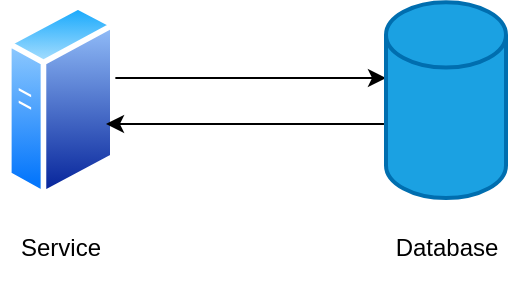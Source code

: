 <mxfile>
    <diagram id="boyMpV5TtTTq2nGW8x47" name="Page-1">
        <mxGraphModel dx="1044" dy="802" grid="1" gridSize="10" guides="1" tooltips="1" connect="1" arrows="1" fold="1" page="1" pageScale="1" pageWidth="850" pageHeight="1100" math="0" shadow="0">
            <root>
                <mxCell id="0"/>
                <mxCell id="1" parent="0"/>
                <mxCell id="46" style="edgeStyle=none;html=1;" edge="1" parent="1">
                    <mxGeometry relative="1" as="geometry">
                        <mxPoint x="460" y="320" as="sourcePoint"/>
                        <mxPoint x="600" y="320" as="targetPoint"/>
                    </mxGeometry>
                </mxCell>
                <mxCell id="12" value="" style="aspect=fixed;perimeter=ellipsePerimeter;html=1;align=center;shadow=0;dashed=0;spacingTop=3;image;image=img/lib/active_directory/generic_server.svg;flipV=0;flipH=0;" parent="1" vertex="1">
                    <mxGeometry x="410" y="282.14" width="54.8" height="97.86" as="geometry"/>
                </mxCell>
                <mxCell id="48" style="edgeStyle=none;html=1;exitX=-0.017;exitY=0.622;exitDx=0;exitDy=0;exitPerimeter=0;" edge="1" parent="1" source="43">
                    <mxGeometry relative="1" as="geometry">
                        <mxPoint x="590" y="343" as="sourcePoint"/>
                        <mxPoint x="460" y="343" as="targetPoint"/>
                        <Array as="points"/>
                    </mxGeometry>
                </mxCell>
                <mxCell id="43" value="" style="strokeWidth=2;html=1;shape=mxgraph.flowchart.database;whiteSpace=wrap;fillColor=#1ba1e2;fontColor=#ffffff;strokeColor=#006EAF;" vertex="1" parent="1">
                    <mxGeometry x="600" y="282.14" width="60" height="97.86" as="geometry"/>
                </mxCell>
                <mxCell id="49" value="Service" style="text;html=1;align=center;verticalAlign=middle;resizable=0;points=[];autosize=1;strokeColor=none;fillColor=none;" vertex="1" parent="1">
                    <mxGeometry x="407.4" y="390" width="60" height="30" as="geometry"/>
                </mxCell>
                <mxCell id="50" value="Database" style="text;html=1;align=center;verticalAlign=middle;resizable=0;points=[];autosize=1;strokeColor=none;fillColor=none;" vertex="1" parent="1">
                    <mxGeometry x="595" y="390" width="70" height="30" as="geometry"/>
                </mxCell>
            </root>
        </mxGraphModel>
    </diagram>
</mxfile>